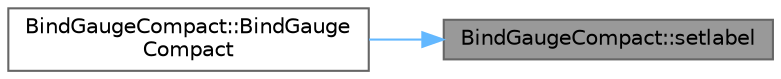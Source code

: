 digraph "BindGaugeCompact::setlabel"
{
 // LATEX_PDF_SIZE
  bgcolor="transparent";
  edge [fontname=Helvetica,fontsize=10,labelfontname=Helvetica,labelfontsize=10];
  node [fontname=Helvetica,fontsize=10,shape=box,height=0.2,width=0.4];
  rankdir="RL";
  Node1 [id="Node000001",label="BindGaugeCompact::setlabel",height=0.2,width=0.4,color="gray40", fillcolor="grey60", style="filled", fontcolor="black",tooltip="Sets the label to be displayed on the gauge."];
  Node1 -> Node2 [id="edge1_Node000001_Node000002",dir="back",color="steelblue1",style="solid",tooltip=" "];
  Node2 [id="Node000002",label="BindGaugeCompact::BindGauge\lCompact",height=0.2,width=0.4,color="grey40", fillcolor="white", style="filled",URL="$class_bind_gauge_compact.html#a473ff7bef7dabad7da8d567fa9e2b8d3",tooltip="Constructs a BindGaugeCompact object with a custom label."];
}
